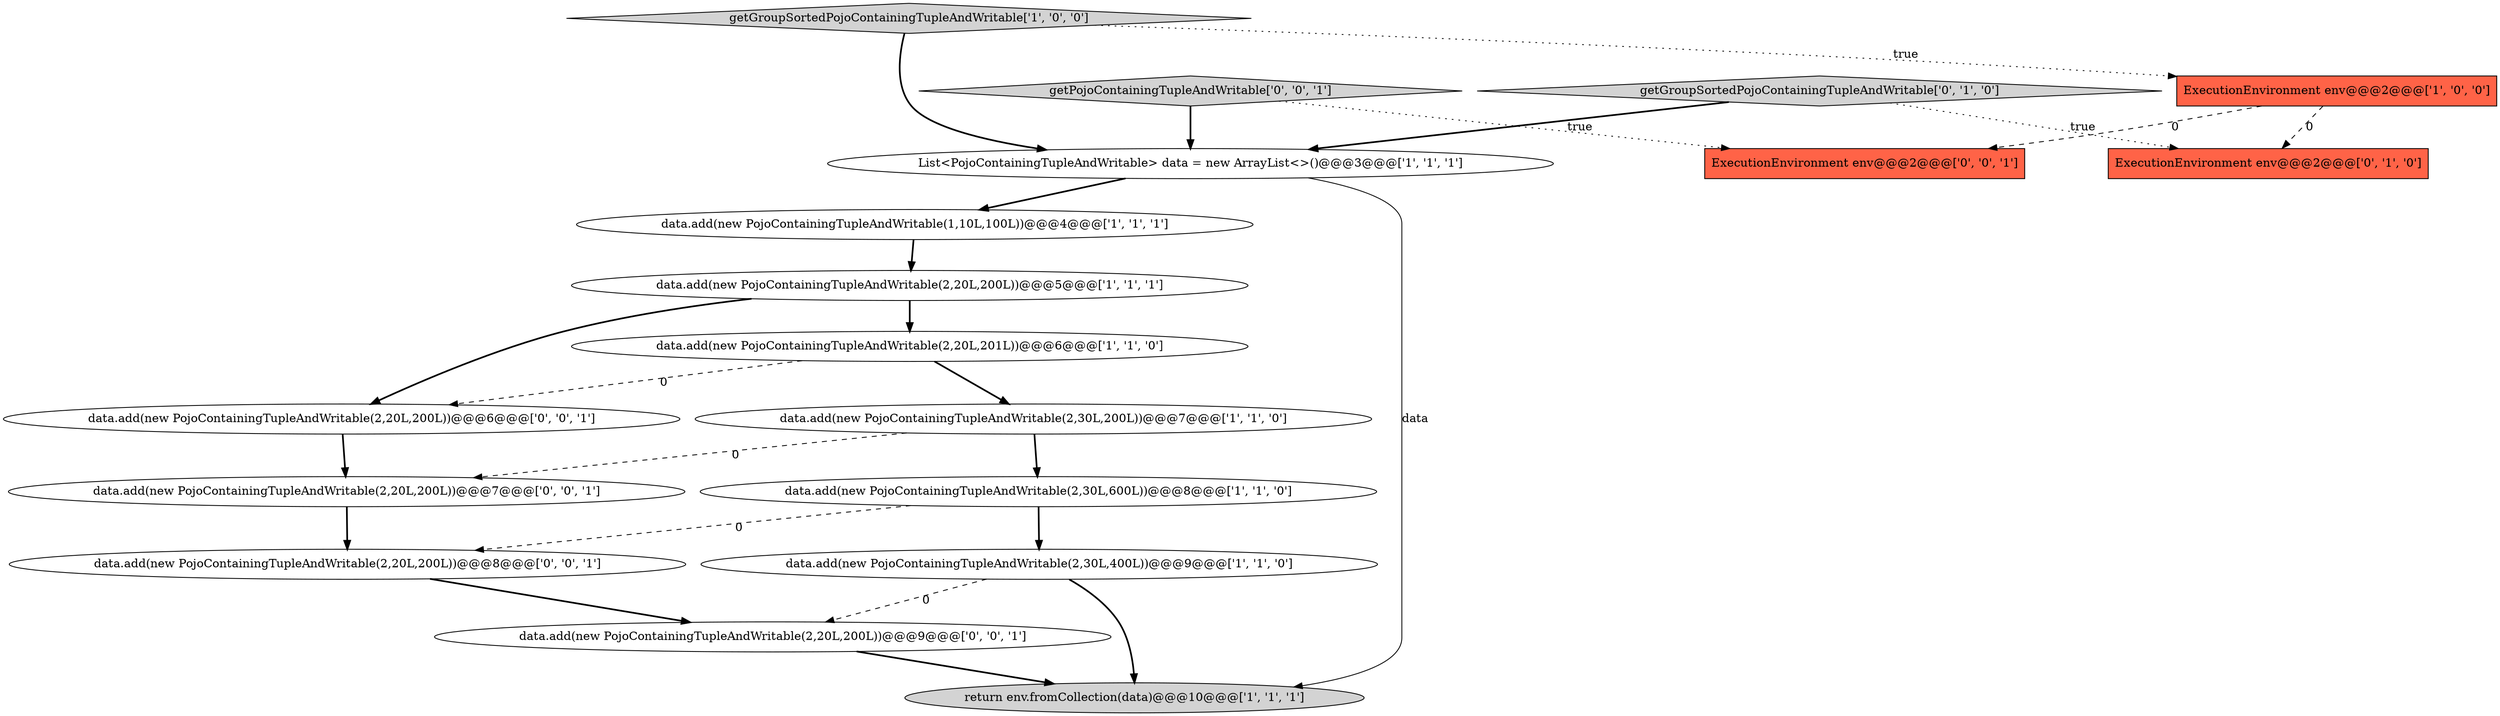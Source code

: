 digraph {
4 [style = filled, label = "data.add(new PojoContainingTupleAndWritable(2,30L,200L))@@@7@@@['1', '1', '0']", fillcolor = white, shape = ellipse image = "AAA0AAABBB1BBB"];
15 [style = filled, label = "data.add(new PojoContainingTupleAndWritable(2,20L,200L))@@@6@@@['0', '0', '1']", fillcolor = white, shape = ellipse image = "AAA0AAABBB3BBB"];
2 [style = filled, label = "getGroupSortedPojoContainingTupleAndWritable['1', '0', '0']", fillcolor = lightgray, shape = diamond image = "AAA0AAABBB1BBB"];
8 [style = filled, label = "data.add(new PojoContainingTupleAndWritable(2,30L,400L))@@@9@@@['1', '1', '0']", fillcolor = white, shape = ellipse image = "AAA0AAABBB1BBB"];
11 [style = filled, label = "ExecutionEnvironment env@@@2@@@['0', '1', '0']", fillcolor = tomato, shape = box image = "AAA1AAABBB2BBB"];
17 [style = filled, label = "getPojoContainingTupleAndWritable['0', '0', '1']", fillcolor = lightgray, shape = diamond image = "AAA0AAABBB3BBB"];
13 [style = filled, label = "data.add(new PojoContainingTupleAndWritable(2,20L,200L))@@@9@@@['0', '0', '1']", fillcolor = white, shape = ellipse image = "AAA0AAABBB3BBB"];
1 [style = filled, label = "List<PojoContainingTupleAndWritable> data = new ArrayList<>()@@@3@@@['1', '1', '1']", fillcolor = white, shape = ellipse image = "AAA0AAABBB1BBB"];
3 [style = filled, label = "data.add(new PojoContainingTupleAndWritable(1,10L,100L))@@@4@@@['1', '1', '1']", fillcolor = white, shape = ellipse image = "AAA0AAABBB1BBB"];
6 [style = filled, label = "ExecutionEnvironment env@@@2@@@['1', '0', '0']", fillcolor = tomato, shape = box image = "AAA1AAABBB1BBB"];
9 [style = filled, label = "data.add(new PojoContainingTupleAndWritable(2,20L,201L))@@@6@@@['1', '1', '0']", fillcolor = white, shape = ellipse image = "AAA0AAABBB1BBB"];
10 [style = filled, label = "getGroupSortedPojoContainingTupleAndWritable['0', '1', '0']", fillcolor = lightgray, shape = diamond image = "AAA0AAABBB2BBB"];
5 [style = filled, label = "return env.fromCollection(data)@@@10@@@['1', '1', '1']", fillcolor = lightgray, shape = ellipse image = "AAA0AAABBB1BBB"];
12 [style = filled, label = "data.add(new PojoContainingTupleAndWritable(2,20L,200L))@@@8@@@['0', '0', '1']", fillcolor = white, shape = ellipse image = "AAA0AAABBB3BBB"];
14 [style = filled, label = "ExecutionEnvironment env@@@2@@@['0', '0', '1']", fillcolor = tomato, shape = box image = "AAA0AAABBB3BBB"];
16 [style = filled, label = "data.add(new PojoContainingTupleAndWritable(2,20L,200L))@@@7@@@['0', '0', '1']", fillcolor = white, shape = ellipse image = "AAA0AAABBB3BBB"];
7 [style = filled, label = "data.add(new PojoContainingTupleAndWritable(2,20L,200L))@@@5@@@['1', '1', '1']", fillcolor = white, shape = ellipse image = "AAA0AAABBB1BBB"];
0 [style = filled, label = "data.add(new PojoContainingTupleAndWritable(2,30L,600L))@@@8@@@['1', '1', '0']", fillcolor = white, shape = ellipse image = "AAA0AAABBB1BBB"];
4->16 [style = dashed, label="0"];
17->1 [style = bold, label=""];
2->1 [style = bold, label=""];
9->4 [style = bold, label=""];
6->11 [style = dashed, label="0"];
1->3 [style = bold, label=""];
1->5 [style = solid, label="data"];
17->14 [style = dotted, label="true"];
0->12 [style = dashed, label="0"];
6->14 [style = dashed, label="0"];
15->16 [style = bold, label=""];
4->0 [style = bold, label=""];
8->13 [style = dashed, label="0"];
7->9 [style = bold, label=""];
12->13 [style = bold, label=""];
8->5 [style = bold, label=""];
3->7 [style = bold, label=""];
10->11 [style = dotted, label="true"];
2->6 [style = dotted, label="true"];
0->8 [style = bold, label=""];
13->5 [style = bold, label=""];
7->15 [style = bold, label=""];
10->1 [style = bold, label=""];
16->12 [style = bold, label=""];
9->15 [style = dashed, label="0"];
}
